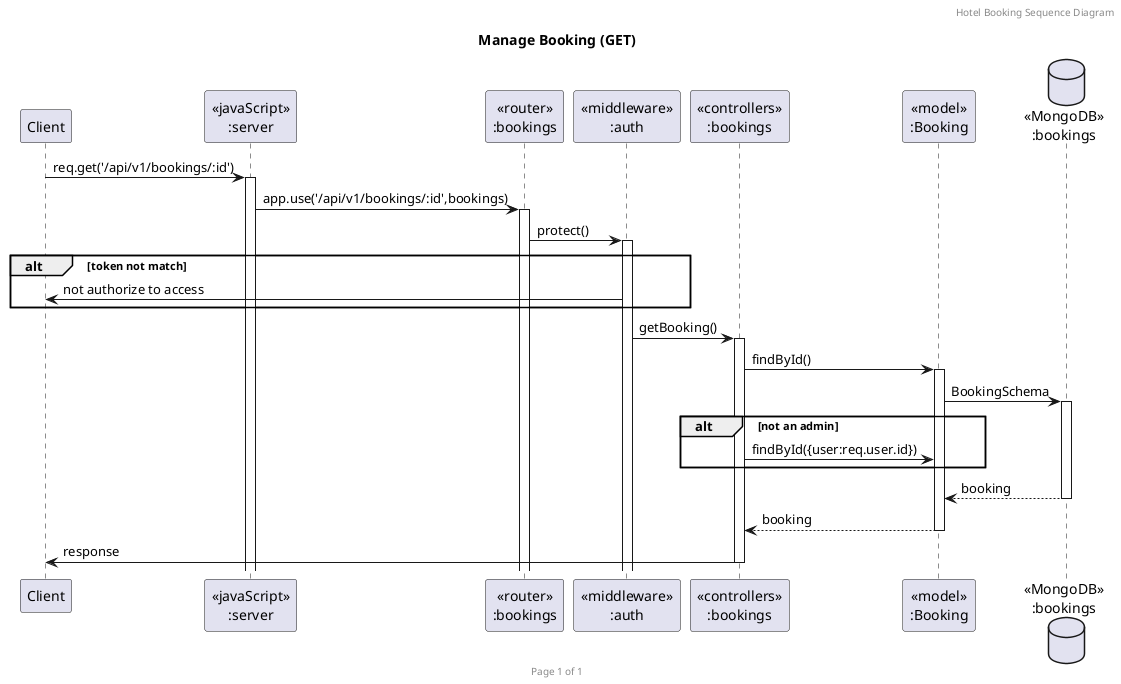 @startuml Manage Booking (GET)

header Hotel Booking Sequence Diagram
footer Page %page% of %lastpage%
title "Manage Booking (GET)"

participant "Client" as client
participant "<<javaScript>>\n:server" as server
participant "<<router>>\n:bookings" as routerBookings
participant "<<middleware>>\n:auth" as middleware
participant "<<controllers>>\n:bookings" as controllersBookings
participant "<<model>>\n:Booking" as modelBooking
database "<<MongoDB>>\n:bookings" as BookingsDatabase

client->server ++:req.get('/api/v1/bookings/:id')
server->routerBookings ++:app.use('/api/v1/bookings/:id',bookings)


routerBookings -> middleware ++: protect()

alt token not match
    client <- middleware : not authorize to access
end

middleware -> controllersBookings ++:getBooking()

controllersBookings->modelBooking ++:findById()
modelBooking ->BookingsDatabase ++: BookingSchema


alt not an admin
    controllersBookings -> modelBooking : findById({user:req.user.id}) 
end

BookingsDatabase --> modelBooking --: booking
controllersBookings <-- modelBooking --:booking
controllersBookings->client --:response

@enduml